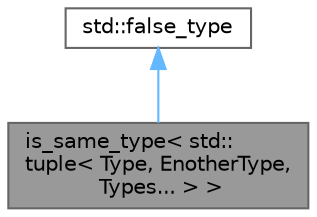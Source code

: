 digraph "is_same_type&lt; std::tuple&lt; Type, EnotherType, Types... &gt; &gt;"
{
 // LATEX_PDF_SIZE
  bgcolor="transparent";
  edge [fontname=Helvetica,fontsize=10,labelfontname=Helvetica,labelfontsize=10];
  node [fontname=Helvetica,fontsize=10,shape=box,height=0.2,width=0.4];
  Node1 [id="Node000001",label="is_same_type\< std::\ltuple\< Type, EnotherType,\l Types... \> \>",height=0.2,width=0.4,color="gray40", fillcolor="grey60", style="filled", fontcolor="black",tooltip="Specialization of is_same_type for tuples with different types. This specialization sets the value to..."];
  Node2 -> Node1 [id="edge1_Node000001_Node000002",dir="back",color="steelblue1",style="solid",tooltip=" "];
  Node2 [id="Node000002",label="std::false_type",height=0.2,width=0.4,color="gray40", fillcolor="white", style="filled",tooltip=" "];
}
